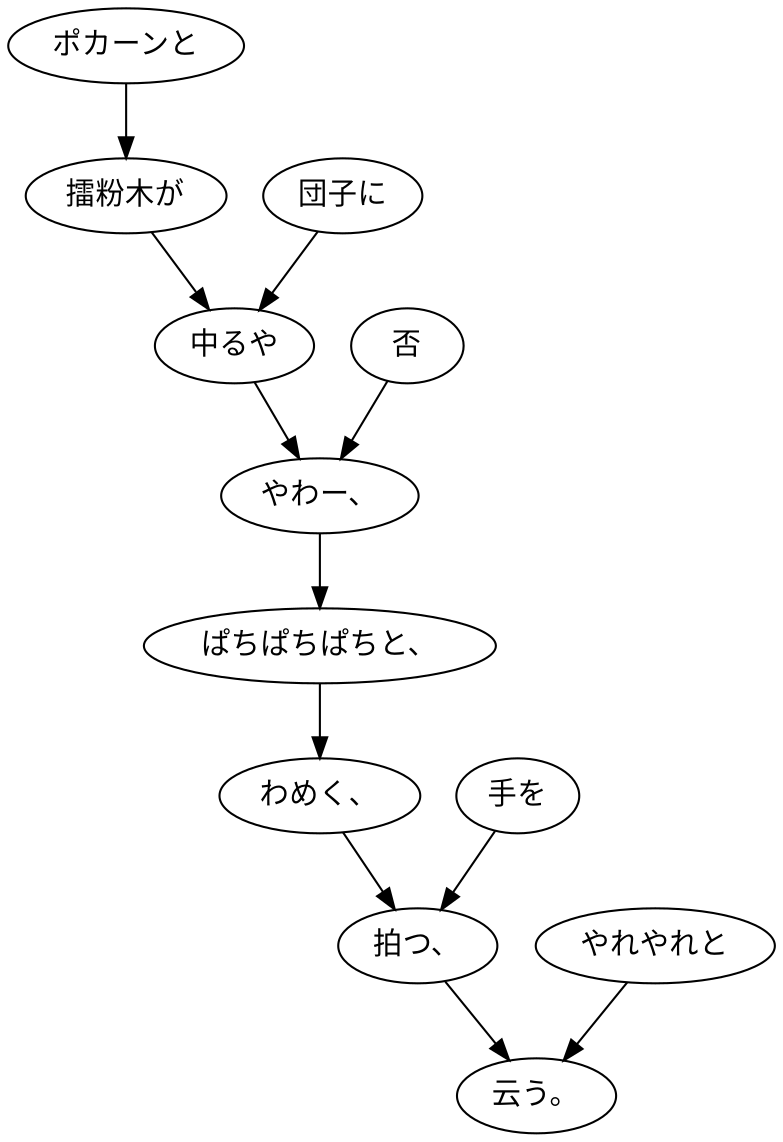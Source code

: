 digraph graph5058 {
	node0 [label="ポカーンと"];
	node1 [label="擂粉木が"];
	node2 [label="団子に"];
	node3 [label="中るや"];
	node4 [label="否"];
	node5 [label="やわー、"];
	node6 [label="ぱちぱちぱちと、"];
	node7 [label="わめく、"];
	node8 [label="手を"];
	node9 [label="拍つ、"];
	node10 [label="やれやれと"];
	node11 [label="云う。"];
	node0 -> node1;
	node1 -> node3;
	node2 -> node3;
	node3 -> node5;
	node4 -> node5;
	node5 -> node6;
	node6 -> node7;
	node7 -> node9;
	node8 -> node9;
	node9 -> node11;
	node10 -> node11;
}
